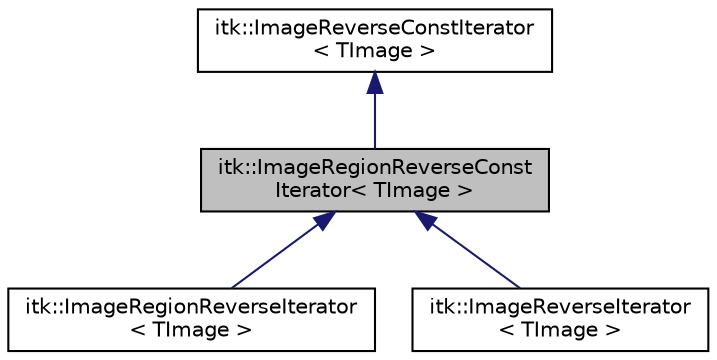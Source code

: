 digraph "itk::ImageRegionReverseConstIterator&lt; TImage &gt;"
{
 // LATEX_PDF_SIZE
  edge [fontname="Helvetica",fontsize="10",labelfontname="Helvetica",labelfontsize="10"];
  node [fontname="Helvetica",fontsize="10",shape=record];
  Node1 [label="itk::ImageRegionReverseConst\lIterator\< TImage \>",height=0.2,width=0.4,color="black", fillcolor="grey75", style="filled", fontcolor="black",tooltip="A multi-dimensional image iterator designed to walk a specified image region in reverse."];
  Node2 -> Node1 [dir="back",color="midnightblue",fontsize="10",style="solid",fontname="Helvetica"];
  Node2 [label="itk::ImageReverseConstIterator\l\< TImage \>",height=0.2,width=0.4,color="black", fillcolor="white", style="filled",URL="$classitk_1_1ImageReverseConstIterator.html",tooltip="Multi-dimensional image iterator."];
  Node1 -> Node3 [dir="back",color="midnightblue",fontsize="10",style="solid",fontname="Helvetica"];
  Node3 [label="itk::ImageRegionReverseIterator\l\< TImage \>",height=0.2,width=0.4,color="black", fillcolor="white", style="filled",URL="$classitk_1_1ImageRegionReverseIterator.html",tooltip="A multi-dimensional image iterator which only walks a region."];
  Node1 -> Node4 [dir="back",color="midnightblue",fontsize="10",style="solid",fontname="Helvetica"];
  Node4 [label="itk::ImageReverseIterator\l\< TImage \>",height=0.2,width=0.4,color="black", fillcolor="white", style="filled",URL="$classitk_1_1ImageReverseIterator.html",tooltip="A multi-dimensional image iterator designed to walk a specified region in reverse."];
}
